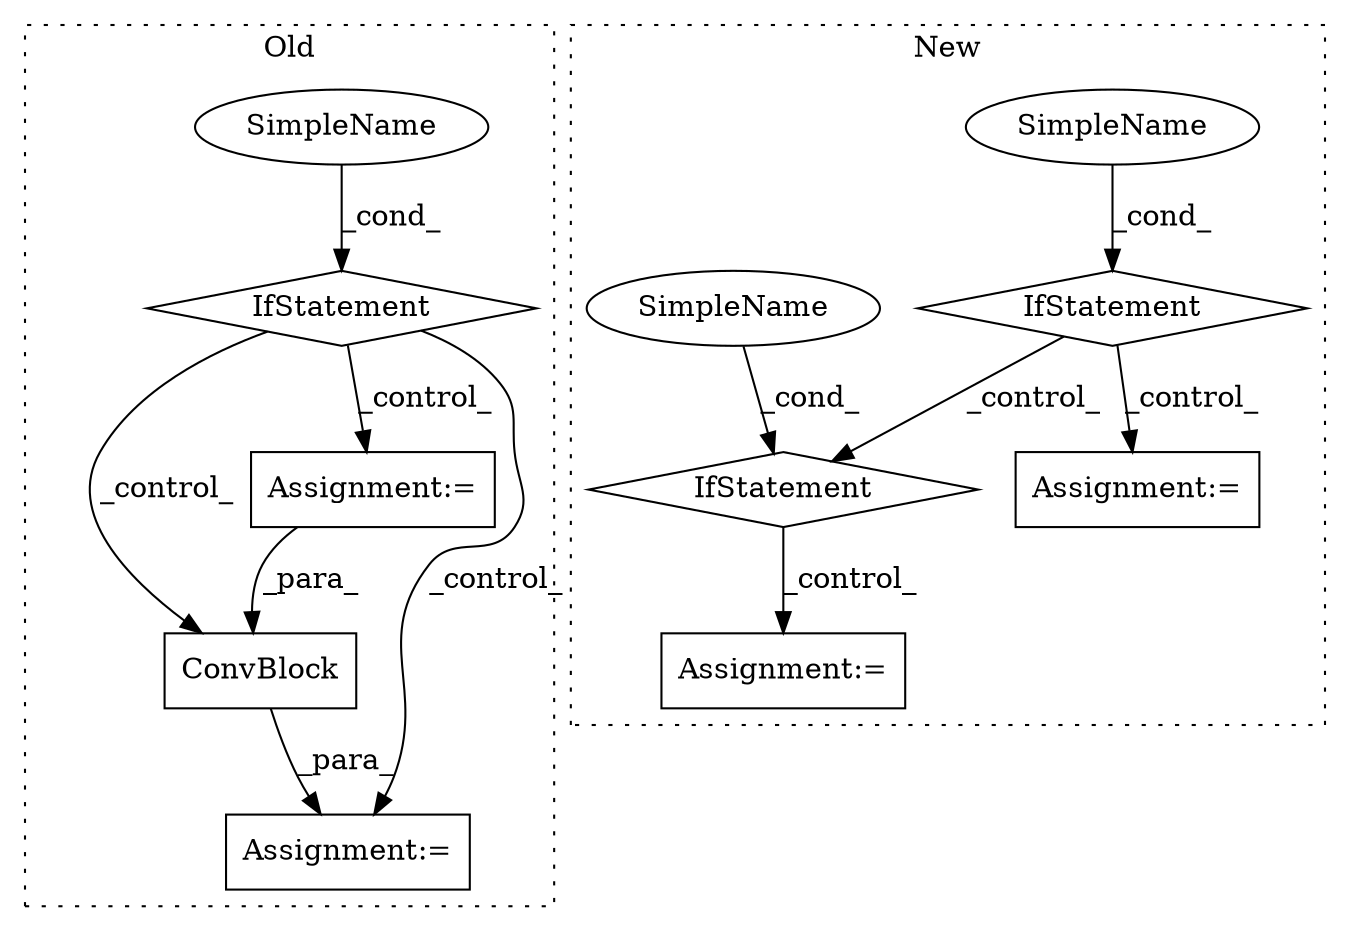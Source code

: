 digraph G {
subgraph cluster0 {
1 [label="ConvBlock" a="32" s="6686,6707" l="10,1" shape="box"];
6 [label="IfStatement" a="25" s="6546,6610" l="4,2" shape="diamond"];
9 [label="SimpleName" a="42" s="" l="" shape="ellipse"];
10 [label="Assignment:=" a="7" s="6672" l="14" shape="box"];
11 [label="Assignment:=" a="7" s="6624" l="1" shape="box"];
label = "Old";
style="dotted";
}
subgraph cluster1 {
2 [label="IfStatement" a="25" s="6828,6850" l="8,2" shape="diamond"];
3 [label="Assignment:=" a="7" s="6862" l="1" shape="box"];
4 [label="SimpleName" a="42" s="" l="" shape="ellipse"];
5 [label="IfStatement" a="25" s="7022,7038" l="4,2" shape="diamond"];
7 [label="SimpleName" a="42" s="" l="" shape="ellipse"];
8 [label="Assignment:=" a="7" s="7055" l="1" shape="box"];
label = "New";
style="dotted";
}
1 -> 10 [label="_para_"];
2 -> 5 [label="_control_"];
2 -> 3 [label="_control_"];
4 -> 2 [label="_cond_"];
5 -> 8 [label="_control_"];
6 -> 1 [label="_control_"];
6 -> 11 [label="_control_"];
6 -> 10 [label="_control_"];
7 -> 5 [label="_cond_"];
9 -> 6 [label="_cond_"];
11 -> 1 [label="_para_"];
}